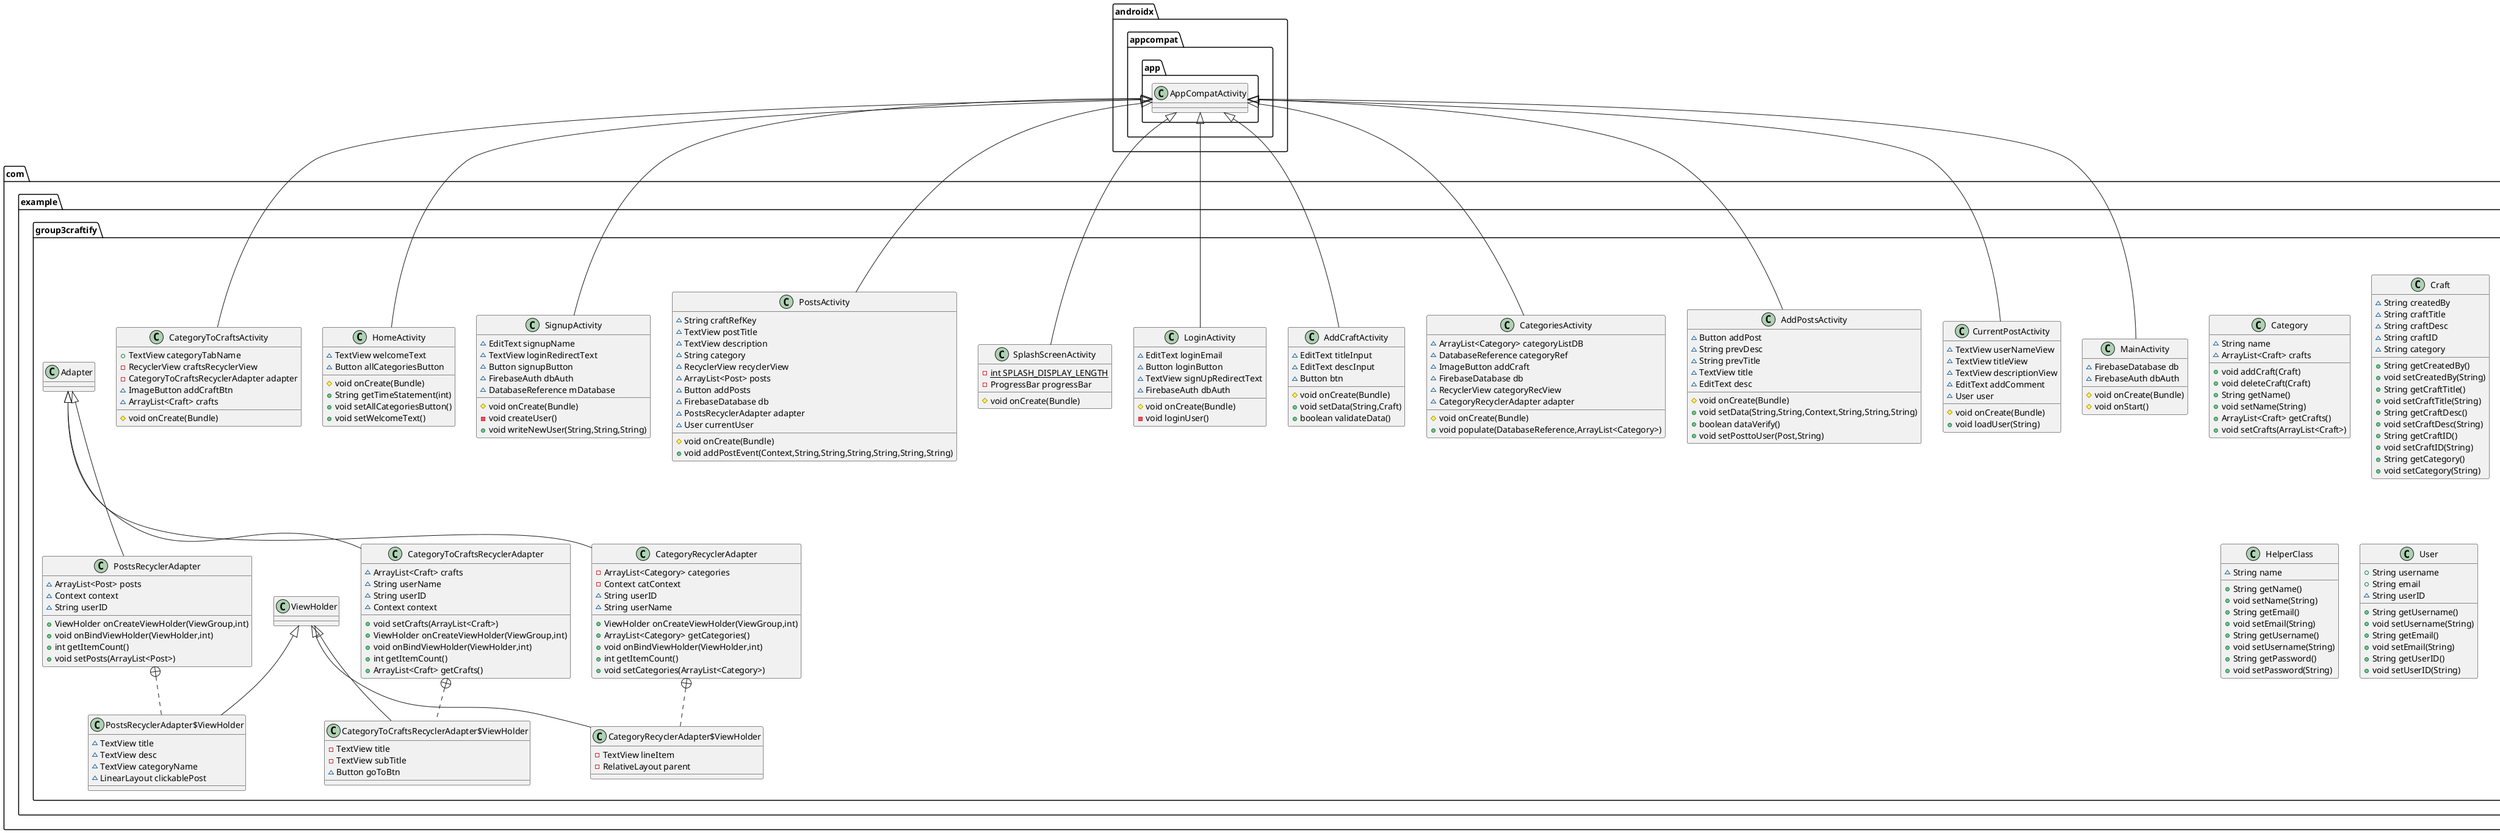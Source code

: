 @startuml
class com.example.group3craftify.Category {
~ String name
~ ArrayList<Craft> crafts
+ void addCraft(Craft)
+ void deleteCraft(Craft)
+ String getName()
+ void setName(String)
+ ArrayList<Craft> getCrafts()
+ void setCrafts(ArrayList<Craft>)
}


class com.example.group3craftify.HomeActivity {
~ TextView welcomeText
~ Button allCategoriesButton
# void onCreate(Bundle)
+ String getTimeStatement(int)
+ void setAllCategoriesButton()
+ void setWelcomeText()
}


class com.example.group3craftify.CategoryToCraftsActivity {
+ TextView categoryTabName
- RecyclerView craftsRecyclerView
- CategoryToCraftsRecyclerAdapter adapter
~ ImageButton addCraftBtn
~ ArrayList<Craft> crafts
# void onCreate(Bundle)
}


class com.example.group3craftify.Craft {
~ String createdBy
~ String craftTitle
~ String craftDesc
~ String craftID
~ String category
+ String getCreatedBy()
+ void setCreatedBy(String)
+ String getCraftTitle()
+ void setCraftTitle(String)
+ String getCraftDesc()
+ void setCraftDesc(String)
+ String getCraftID()
+ void setCraftID(String)
+ String getCategory()
+ void setCategory(String)
}


class com.example.group3craftify.PostsRecyclerAdapter {
~ ArrayList<Post> posts
~ Context context
~ String userID
+ ViewHolder onCreateViewHolder(ViewGroup,int)
+ void onBindViewHolder(ViewHolder,int)
+ int getItemCount()
+ void setPosts(ArrayList<Post>)
}


class com.example.group3craftify.PostsRecyclerAdapter$ViewHolder {
~ TextView title
~ TextView desc
~ TextView categoryName
~ LinearLayout clickablePost
}

class com.example.group3craftify.MainActivity {
~ FirebaseDatabase db
~ FirebaseAuth dbAuth
# void onCreate(Bundle)
# void onStart()
}


class com.example.group3craftify.Post {
~ String id
~ String title
~ String description
~ String craftName
~ Image image
~ String category
~ String createdBy
+ String getId()
+ void setId(String)
+ String getTitle()
+ void setTitle()
+ String getDescription()
+ void setDescription()
+ Image getImage()
+ void setImage()
+ String getCraftName()
+ String getCreatedBy()
+ void setCreatedBy(String)
+ String getCategory()
+ void setCategory(String)
}


class com.example.group3craftify.CategoryToCraftsRecyclerAdapter {
~ ArrayList<Craft> crafts
~ String userName
~ String userID
~ Context context
+ void setCrafts(ArrayList<Craft>)
+ ViewHolder onCreateViewHolder(ViewGroup,int)
+ void onBindViewHolder(ViewHolder,int)
+ int getItemCount()
+ ArrayList<Craft> getCrafts()
}


class com.example.group3craftify.CategoryToCraftsRecyclerAdapter$ViewHolder {
- TextView title
- TextView subTitle
~ Button goToBtn
}

class com.example.group3craftify.CurrentPostActivity {
~ TextView userNameView
~ TextView titleView
~ TextView descriptionView
~ EditText addComment
~ User user
# void onCreate(Bundle)
+ void loadUser(String)
}


class com.example.group3craftify.AddPostsActivity {
~ Button addPost
~ String prevDesc
~ String prevTitle
~ TextView title
~ EditText desc
# void onCreate(Bundle)
+ void setData(String,String,Context,String,String,String)
+ boolean dataVerify()
+ void setPosttoUser(Post,String)
}


class com.example.group3craftify.CategoriesActivity {
~ ArrayList<Category> categoryListDB
~ DatabaseReference categoryRef
~ ImageButton addCraft
~ FirebaseDatabase db
~ RecyclerView categoryRecView
~ CategoryRecyclerAdapter adapter
# void onCreate(Bundle)
+ void populate(DatabaseReference,ArrayList<Category>)
}


class com.example.group3craftify.AddCraftActivity {
~ EditText titleInput
~ EditText descInput
~ Button btn
# void onCreate(Bundle)
+ void setData(String,Craft)
+ boolean validateData()
}


class com.example.group3craftify.LoginActivity {
~ EditText loginEmail
~ Button loginButton
~ TextView signUpRedirectText
~ FirebaseAuth dbAuth
# void onCreate(Bundle)
- void loginUser()
}


class com.example.group3craftify.SplashScreenActivity {
- {static} int SPLASH_DISPLAY_LENGTH
- ProgressBar progressBar
# void onCreate(Bundle)
}


class com.example.group3craftify.HelperClass {
~ String name
+ String getName()
+ void setName(String)
+ String getEmail()
+ void setEmail(String)
+ String getUsername()
+ void setUsername(String)
+ String getPassword()
+ void setPassword(String)
}


class com.example.group3craftify.PostsActivity {
~ String craftRefKey
~ TextView postTitle
~ TextView description
~ String category
~ RecyclerView recyclerView
~ ArrayList<Post> posts
~ Button addPosts
~ FirebaseDatabase db
~ PostsRecyclerAdapter adapter
~ User currentUser
# void onCreate(Bundle)
+ void addPostEvent(Context,String,String,String,String,String,String)
}


class com.example.group3craftify.CategoryRecyclerAdapter {
- ArrayList<Category> categories
- Context catContext
~ String userID
~ String userName
+ ViewHolder onCreateViewHolder(ViewGroup,int)
+ ArrayList<Category> getCategories()
+ void onBindViewHolder(ViewHolder,int)
+ int getItemCount()
+ void setCategories(ArrayList<Category>)
}


class com.example.group3craftify.CategoryRecyclerAdapter$ViewHolder {
- TextView lineItem
- RelativeLayout parent
}

class com.example.group3craftify.User {
+ String username
+ String email
~ String userID
+ String getUsername()
+ void setUsername(String)
+ String getEmail()
+ void setEmail(String)
+ String getUserID()
+ void setUserID(String)
}


class com.example.group3craftify.SignupActivity {
~ EditText signupName
~ TextView loginRedirectText
~ Button signupButton
~ FirebaseAuth dbAuth
~ DatabaseReference mDatabase
# void onCreate(Bundle)
- void createUser()
+ void writeNewUser(String,String,String)
}




androidx.appcompat.app.AppCompatActivity <|-- com.example.group3craftify.HomeActivity
androidx.appcompat.app.AppCompatActivity <|-- com.example.group3craftify.CategoryToCraftsActivity
com.example.group3craftify.Adapter <|-- com.example.group3craftify.PostsRecyclerAdapter
com.example.group3craftify.PostsRecyclerAdapter +.. com.example.group3craftify.PostsRecyclerAdapter$ViewHolder
com.example.group3craftify.ViewHolder <|-- com.example.group3craftify.PostsRecyclerAdapter$ViewHolder
androidx.appcompat.app.AppCompatActivity <|-- com.example.group3craftify.MainActivity
com.example.group3craftify.Adapter <|-- com.example.group3craftify.CategoryToCraftsRecyclerAdapter
com.example.group3craftify.CategoryToCraftsRecyclerAdapter +.. com.example.group3craftify.CategoryToCraftsRecyclerAdapter$ViewHolder
com.example.group3craftify.ViewHolder <|-- com.example.group3craftify.CategoryToCraftsRecyclerAdapter$ViewHolder
androidx.appcompat.app.AppCompatActivity <|-- com.example.group3craftify.CurrentPostActivity
androidx.appcompat.app.AppCompatActivity <|-- com.example.group3craftify.AddPostsActivity
androidx.appcompat.app.AppCompatActivity <|-- com.example.group3craftify.CategoriesActivity
androidx.appcompat.app.AppCompatActivity <|-- com.example.group3craftify.AddCraftActivity
androidx.appcompat.app.AppCompatActivity <|-- com.example.group3craftify.LoginActivity
androidx.appcompat.app.AppCompatActivity <|-- com.example.group3craftify.SplashScreenActivity
androidx.appcompat.app.AppCompatActivity <|-- com.example.group3craftify.PostsActivity
com.example.group3craftify.Adapter <|-- com.example.group3craftify.CategoryRecyclerAdapter
com.example.group3craftify.CategoryRecyclerAdapter +.. com.example.group3craftify.CategoryRecyclerAdapter$ViewHolder
com.example.group3craftify.ViewHolder <|-- com.example.group3craftify.CategoryRecyclerAdapter$ViewHolder
androidx.appcompat.app.AppCompatActivity <|-- com.example.group3craftify.SignupActivity
@enduml